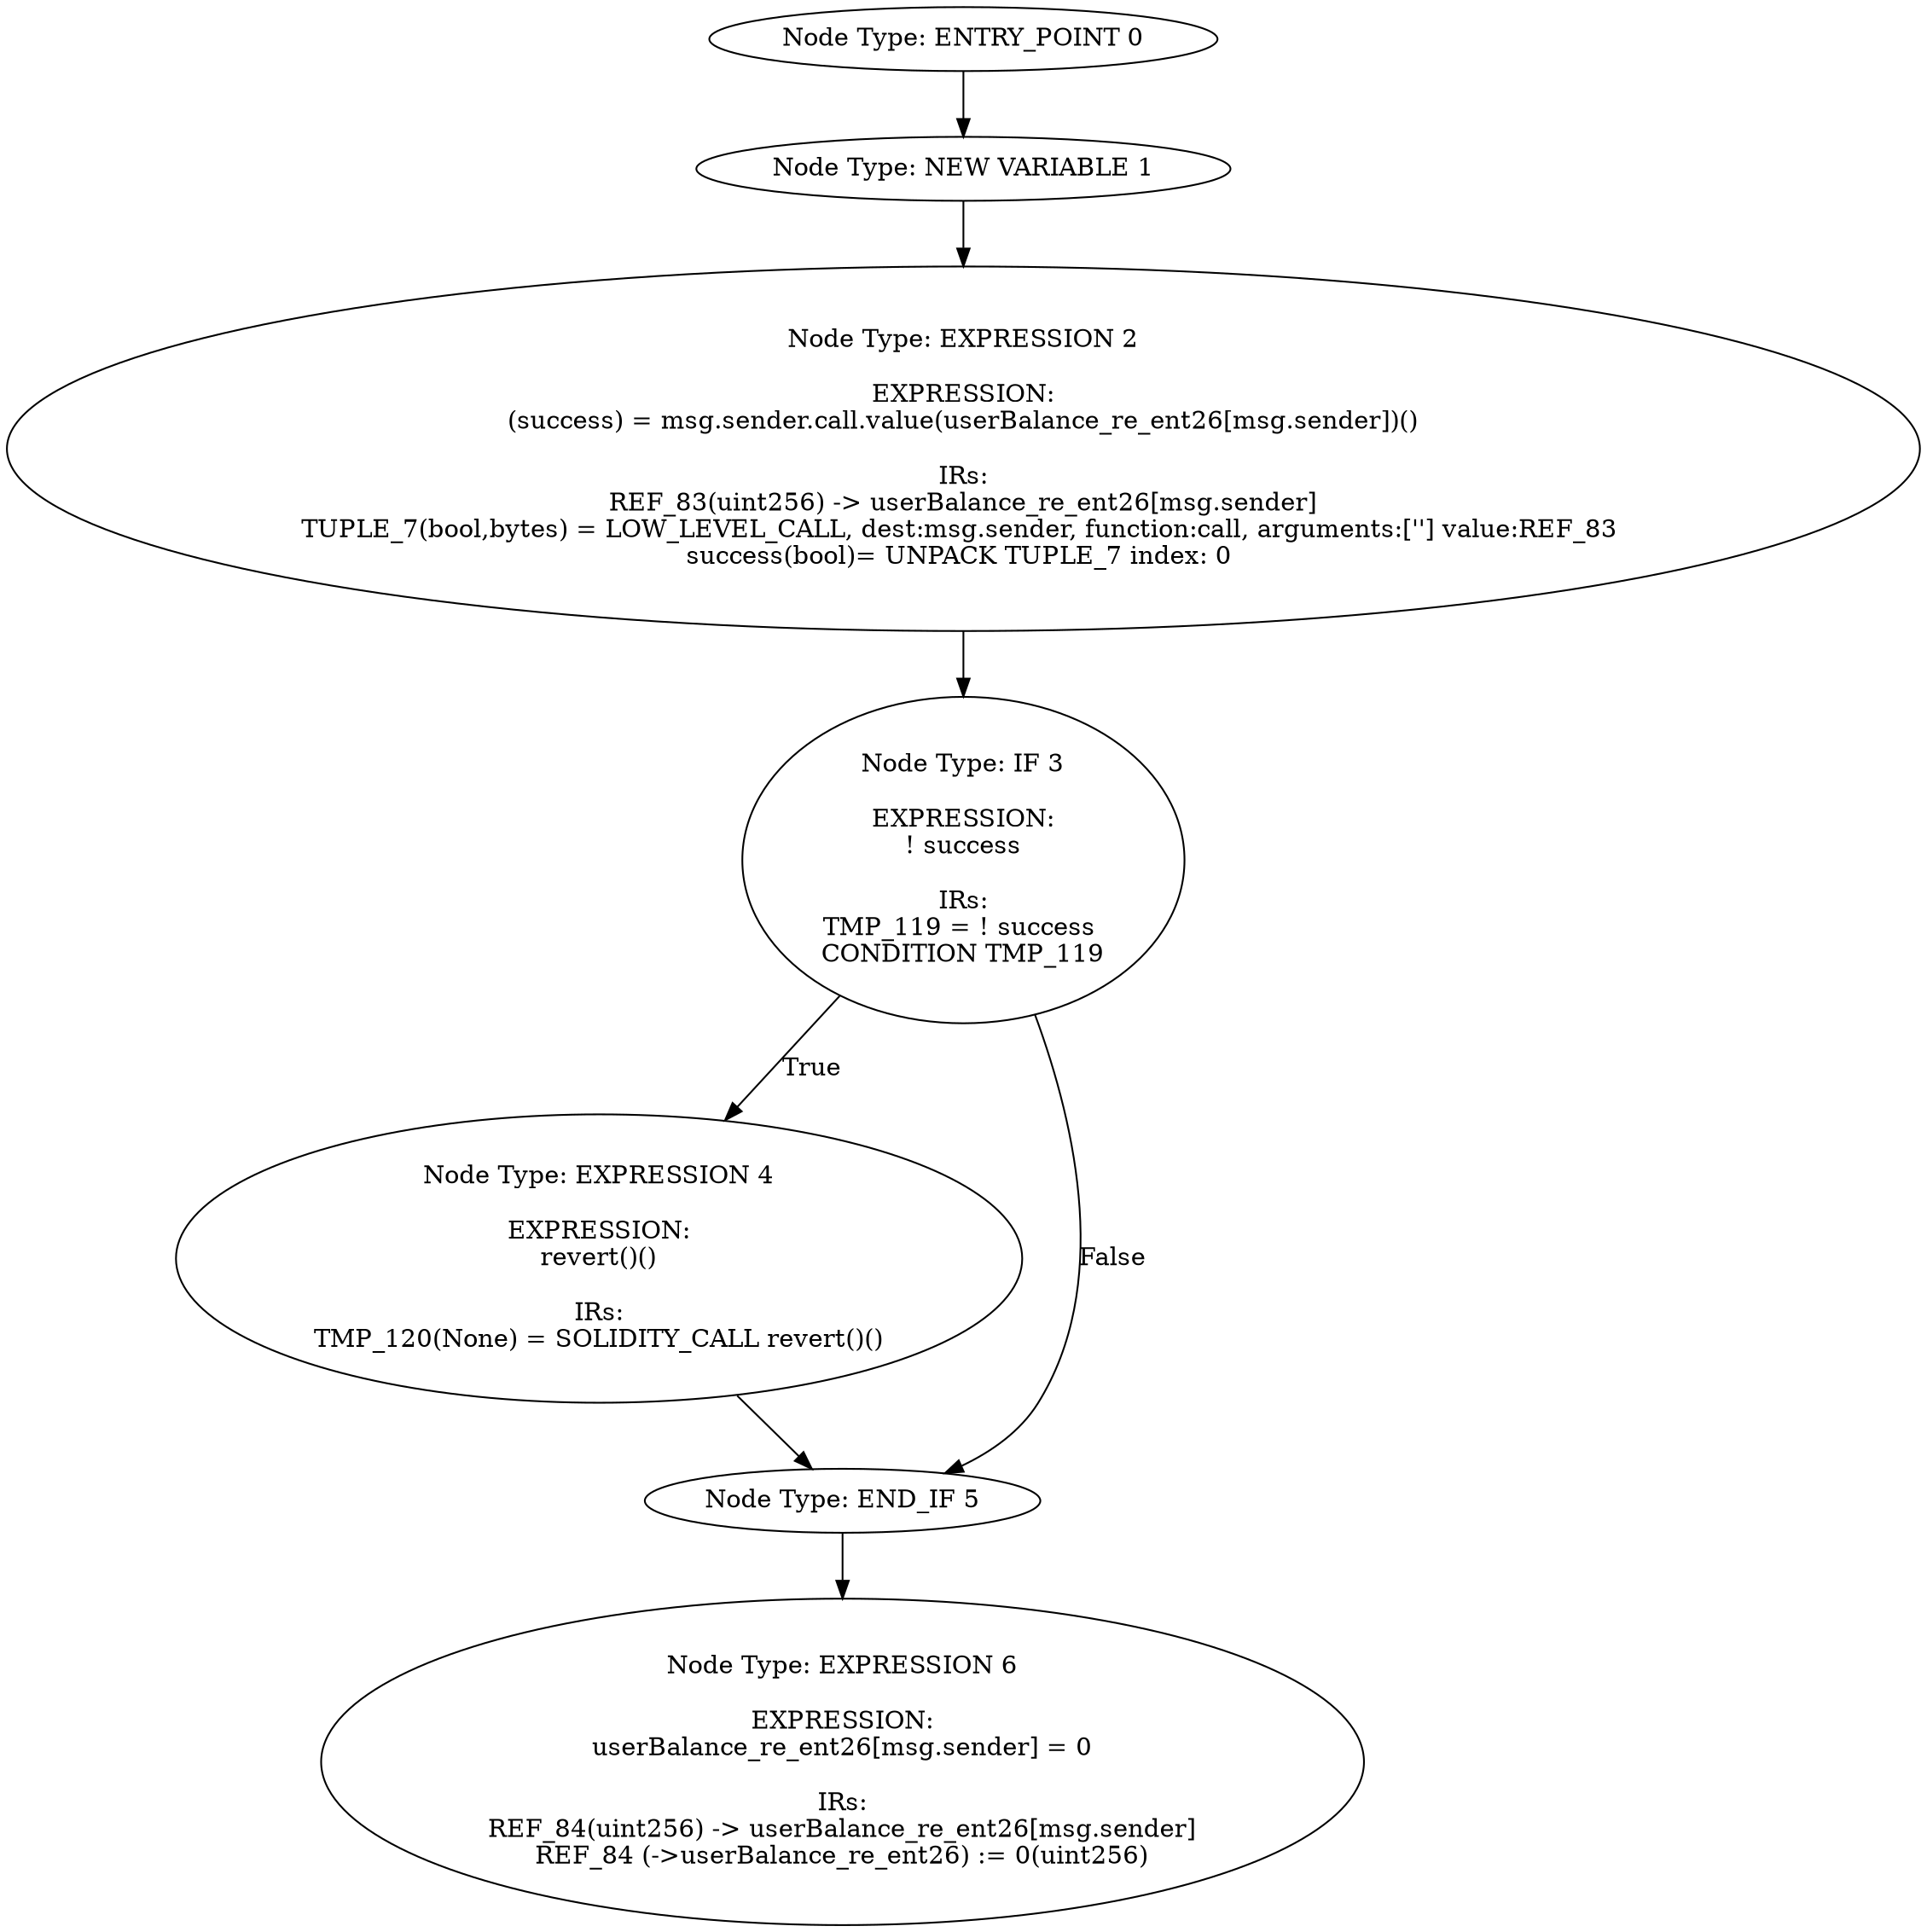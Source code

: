 digraph{
0[label="Node Type: ENTRY_POINT 0
"];
0->1;
1[label="Node Type: NEW VARIABLE 1
"];
1->2;
2[label="Node Type: EXPRESSION 2

EXPRESSION:
(success) = msg.sender.call.value(userBalance_re_ent26[msg.sender])()

IRs:
REF_83(uint256) -> userBalance_re_ent26[msg.sender]
TUPLE_7(bool,bytes) = LOW_LEVEL_CALL, dest:msg.sender, function:call, arguments:[''] value:REF_83 
success(bool)= UNPACK TUPLE_7 index: 0 "];
2->3;
3[label="Node Type: IF 3

EXPRESSION:
! success

IRs:
TMP_119 = ! success 
CONDITION TMP_119"];
3->4[label="True"];
3->5[label="False"];
4[label="Node Type: EXPRESSION 4

EXPRESSION:
revert()()

IRs:
TMP_120(None) = SOLIDITY_CALL revert()()"];
4->5;
5[label="Node Type: END_IF 5
"];
5->6;
6[label="Node Type: EXPRESSION 6

EXPRESSION:
userBalance_re_ent26[msg.sender] = 0

IRs:
REF_84(uint256) -> userBalance_re_ent26[msg.sender]
REF_84 (->userBalance_re_ent26) := 0(uint256)"];
}
